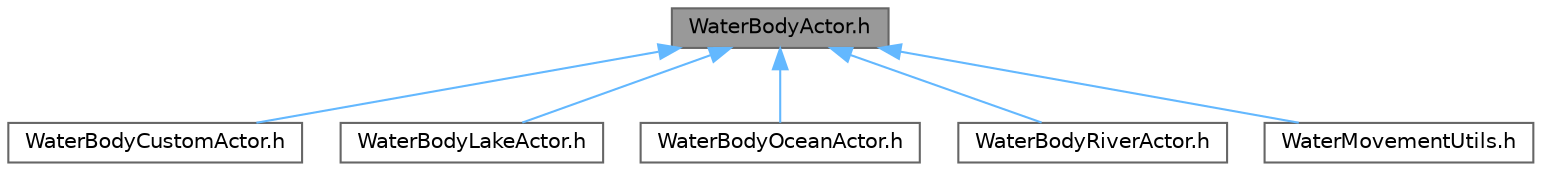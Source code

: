 digraph "WaterBodyActor.h"
{
 // INTERACTIVE_SVG=YES
 // LATEX_PDF_SIZE
  bgcolor="transparent";
  edge [fontname=Helvetica,fontsize=10,labelfontname=Helvetica,labelfontsize=10];
  node [fontname=Helvetica,fontsize=10,shape=box,height=0.2,width=0.4];
  Node1 [id="Node000001",label="WaterBodyActor.h",height=0.2,width=0.4,color="gray40", fillcolor="grey60", style="filled", fontcolor="black",tooltip=" "];
  Node1 -> Node2 [id="edge1_Node000001_Node000002",dir="back",color="steelblue1",style="solid",tooltip=" "];
  Node2 [id="Node000002",label="WaterBodyCustomActor.h",height=0.2,width=0.4,color="grey40", fillcolor="white", style="filled",URL="$d2/d59/WaterBodyCustomActor_8h.html",tooltip=" "];
  Node1 -> Node3 [id="edge2_Node000001_Node000003",dir="back",color="steelblue1",style="solid",tooltip=" "];
  Node3 [id="Node000003",label="WaterBodyLakeActor.h",height=0.2,width=0.4,color="grey40", fillcolor="white", style="filled",URL="$d9/d16/WaterBodyLakeActor_8h.html",tooltip=" "];
  Node1 -> Node4 [id="edge3_Node000001_Node000004",dir="back",color="steelblue1",style="solid",tooltip=" "];
  Node4 [id="Node000004",label="WaterBodyOceanActor.h",height=0.2,width=0.4,color="grey40", fillcolor="white", style="filled",URL="$dc/de5/WaterBodyOceanActor_8h.html",tooltip=" "];
  Node1 -> Node5 [id="edge4_Node000001_Node000005",dir="back",color="steelblue1",style="solid",tooltip=" "];
  Node5 [id="Node000005",label="WaterBodyRiverActor.h",height=0.2,width=0.4,color="grey40", fillcolor="white", style="filled",URL="$d2/d75/WaterBodyRiverActor_8h.html",tooltip=" "];
  Node1 -> Node6 [id="edge5_Node000001_Node000006",dir="back",color="steelblue1",style="solid",tooltip=" "];
  Node6 [id="Node000006",label="WaterMovementUtils.h",height=0.2,width=0.4,color="grey40", fillcolor="white", style="filled",URL="$d7/da1/WaterMovementUtils_8h.html",tooltip=" "];
}

